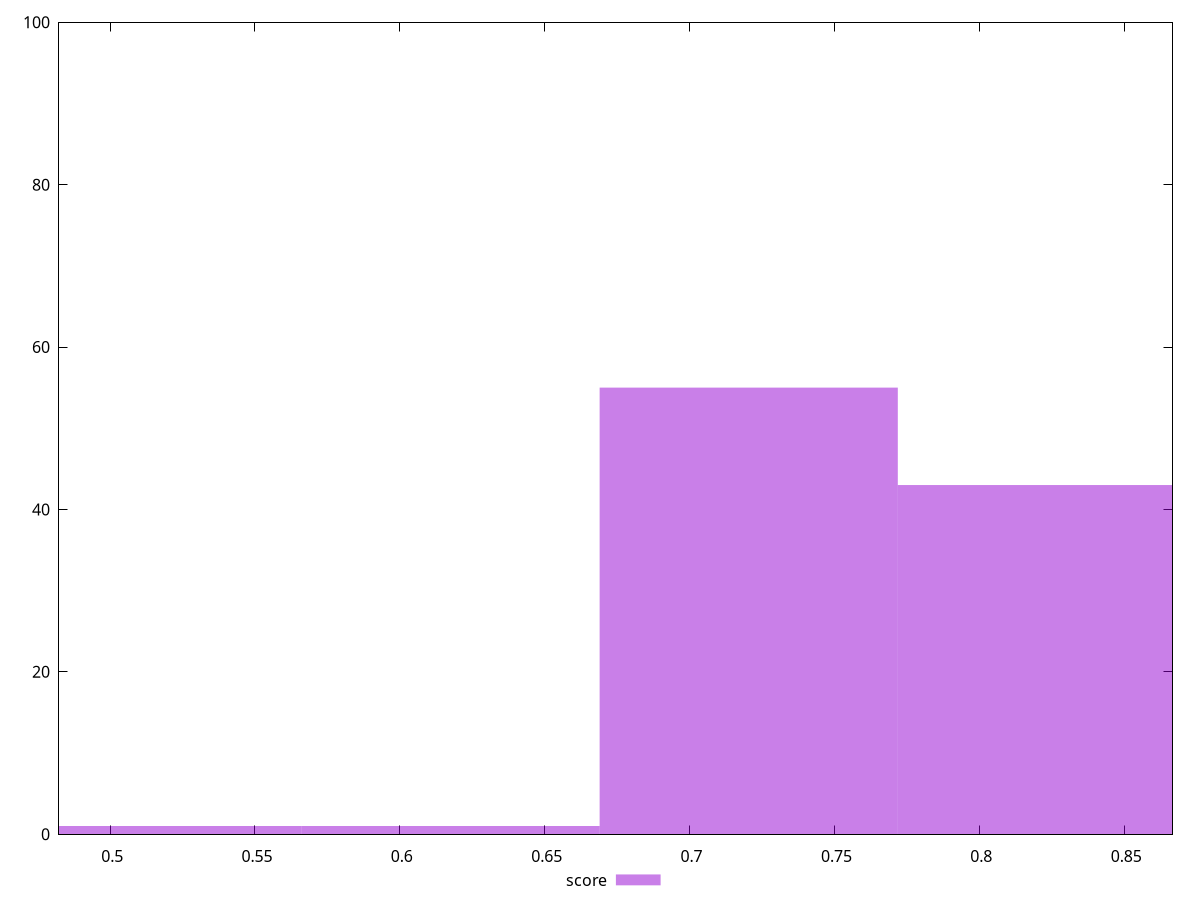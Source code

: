 reset

$score <<EOF
0.5145747062058315 1
0.720404588688164 55
0.8233195299293303 43
0.6174896474469977 1
EOF

set key outside below
set boxwidth 0.10291494124116629
set xrange [0.4823529411764706:0.8666666666666667]
set yrange [0:100]
set style fill transparent solid 0.5 noborder
set terminal svg size 640, 490 enhanced background rgb 'white'
set output "report_00007_2020-12-11T15:55:29.892Z/uses-http2/samples/pages/score/histogram.svg"

plot $score title "score" with boxes

reset
